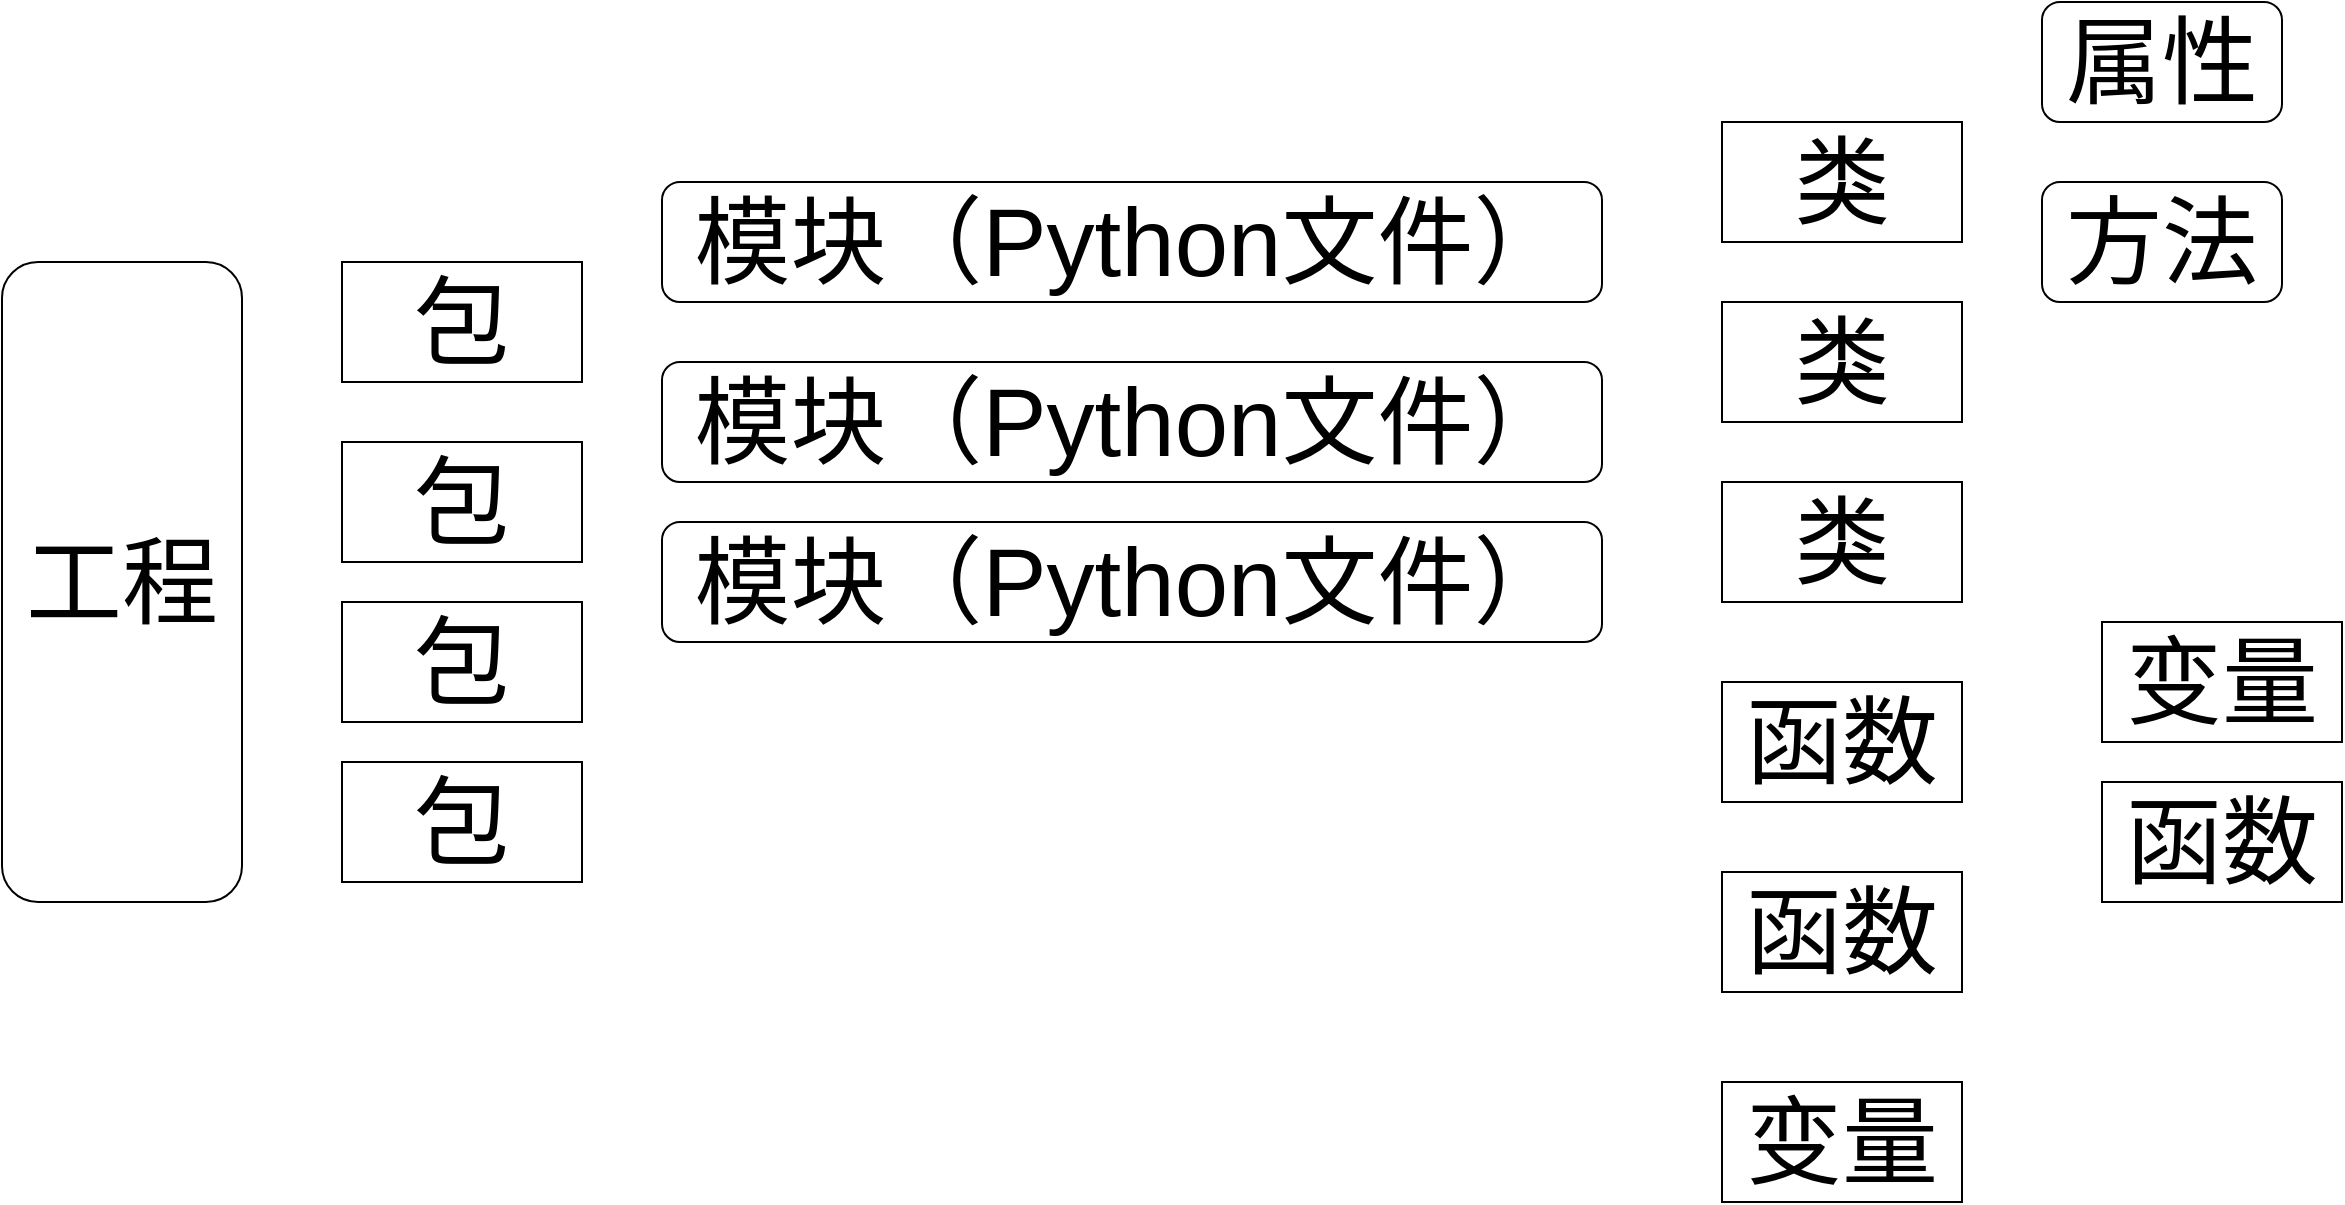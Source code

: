 <mxfile>
    <diagram id="9KljpbDnLhklTwh1eW3z" name="第 1 页">
        <mxGraphModel dx="1216" dy="792" grid="1" gridSize="10" guides="1" tooltips="1" connect="1" arrows="1" fold="1" page="1" pageScale="1" pageWidth="827" pageHeight="1169" math="0" shadow="0">
            <root>
                <mxCell id="0"/>
                <mxCell id="1" parent="0"/>
                <mxCell id="2" value="&lt;font style=&quot;font-size: 48px;&quot;&gt;工程&lt;/font&gt;" style="rounded=1;whiteSpace=wrap;html=1;" vertex="1" parent="1">
                    <mxGeometry x="40" y="250" width="120" height="320" as="geometry"/>
                </mxCell>
                <mxCell id="3" value="包" style="rounded=0;whiteSpace=wrap;html=1;fontSize=48;" vertex="1" parent="1">
                    <mxGeometry x="210" y="250" width="120" height="60" as="geometry"/>
                </mxCell>
                <mxCell id="4" value="包" style="rounded=0;whiteSpace=wrap;html=1;fontSize=48;" vertex="1" parent="1">
                    <mxGeometry x="210" y="340" width="120" height="60" as="geometry"/>
                </mxCell>
                <mxCell id="5" value="包" style="rounded=0;whiteSpace=wrap;html=1;fontSize=48;" vertex="1" parent="1">
                    <mxGeometry x="210" y="420" width="120" height="60" as="geometry"/>
                </mxCell>
                <mxCell id="6" value="包" style="rounded=0;whiteSpace=wrap;html=1;fontSize=48;" vertex="1" parent="1">
                    <mxGeometry x="210" y="500" width="120" height="60" as="geometry"/>
                </mxCell>
                <mxCell id="7" value="模块（Python文件）" style="rounded=1;whiteSpace=wrap;html=1;fontSize=48;" vertex="1" parent="1">
                    <mxGeometry x="370" y="210" width="470" height="60" as="geometry"/>
                </mxCell>
                <mxCell id="8" value="模块（Python文件）" style="rounded=1;whiteSpace=wrap;html=1;fontSize=48;" vertex="1" parent="1">
                    <mxGeometry x="370" y="300" width="470" height="60" as="geometry"/>
                </mxCell>
                <mxCell id="9" value="模块（Python文件）" style="rounded=1;whiteSpace=wrap;html=1;fontSize=48;" vertex="1" parent="1">
                    <mxGeometry x="370" y="380" width="470" height="60" as="geometry"/>
                </mxCell>
                <mxCell id="10" value="类" style="rounded=0;whiteSpace=wrap;html=1;fontSize=48;" vertex="1" parent="1">
                    <mxGeometry x="900" y="180" width="120" height="60" as="geometry"/>
                </mxCell>
                <mxCell id="11" value="类" style="rounded=0;whiteSpace=wrap;html=1;fontSize=48;" vertex="1" parent="1">
                    <mxGeometry x="900" y="270" width="120" height="60" as="geometry"/>
                </mxCell>
                <mxCell id="12" value="类" style="rounded=0;whiteSpace=wrap;html=1;fontSize=48;" vertex="1" parent="1">
                    <mxGeometry x="900" y="360" width="120" height="60" as="geometry"/>
                </mxCell>
                <mxCell id="13" value="函数" style="rounded=0;whiteSpace=wrap;html=1;fontSize=48;" vertex="1" parent="1">
                    <mxGeometry x="900" y="460" width="120" height="60" as="geometry"/>
                </mxCell>
                <mxCell id="14" value="函数" style="rounded=0;whiteSpace=wrap;html=1;fontSize=48;" vertex="1" parent="1">
                    <mxGeometry x="900" y="555" width="120" height="60" as="geometry"/>
                </mxCell>
                <mxCell id="15" value="属性" style="rounded=1;whiteSpace=wrap;html=1;fontSize=48;" vertex="1" parent="1">
                    <mxGeometry x="1060" y="120" width="120" height="60" as="geometry"/>
                </mxCell>
                <mxCell id="16" value="方法" style="rounded=1;whiteSpace=wrap;html=1;fontSize=48;" vertex="1" parent="1">
                    <mxGeometry x="1060" y="210" width="120" height="60" as="geometry"/>
                </mxCell>
                <mxCell id="17" value="变量" style="rounded=0;whiteSpace=wrap;html=1;fontSize=48;" vertex="1" parent="1">
                    <mxGeometry x="900" y="660" width="120" height="60" as="geometry"/>
                </mxCell>
                <mxCell id="18" value="变量" style="rounded=0;whiteSpace=wrap;html=1;fontSize=48;" vertex="1" parent="1">
                    <mxGeometry x="1090" y="430" width="120" height="60" as="geometry"/>
                </mxCell>
                <mxCell id="19" value="函数" style="rounded=0;whiteSpace=wrap;html=1;fontSize=48;" vertex="1" parent="1">
                    <mxGeometry x="1090" y="510" width="120" height="60" as="geometry"/>
                </mxCell>
            </root>
        </mxGraphModel>
    </diagram>
</mxfile>